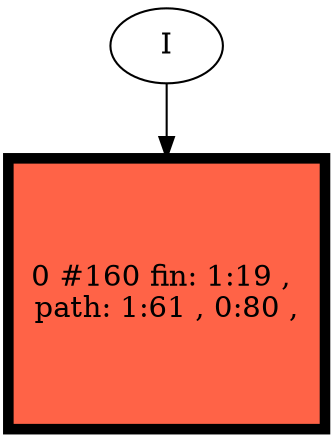 // produced with flexfringe // 
digraph DFA {
	0 [label="root" shape=box];
		I -> 0;
	0 [ label="0 #160 fin: 1:19 , 
 path: 1:61 , 0:80 , " , style=filled, fillcolor="tomato", width=1.80524, height=1.80524, penwidth=5.0814];
}
